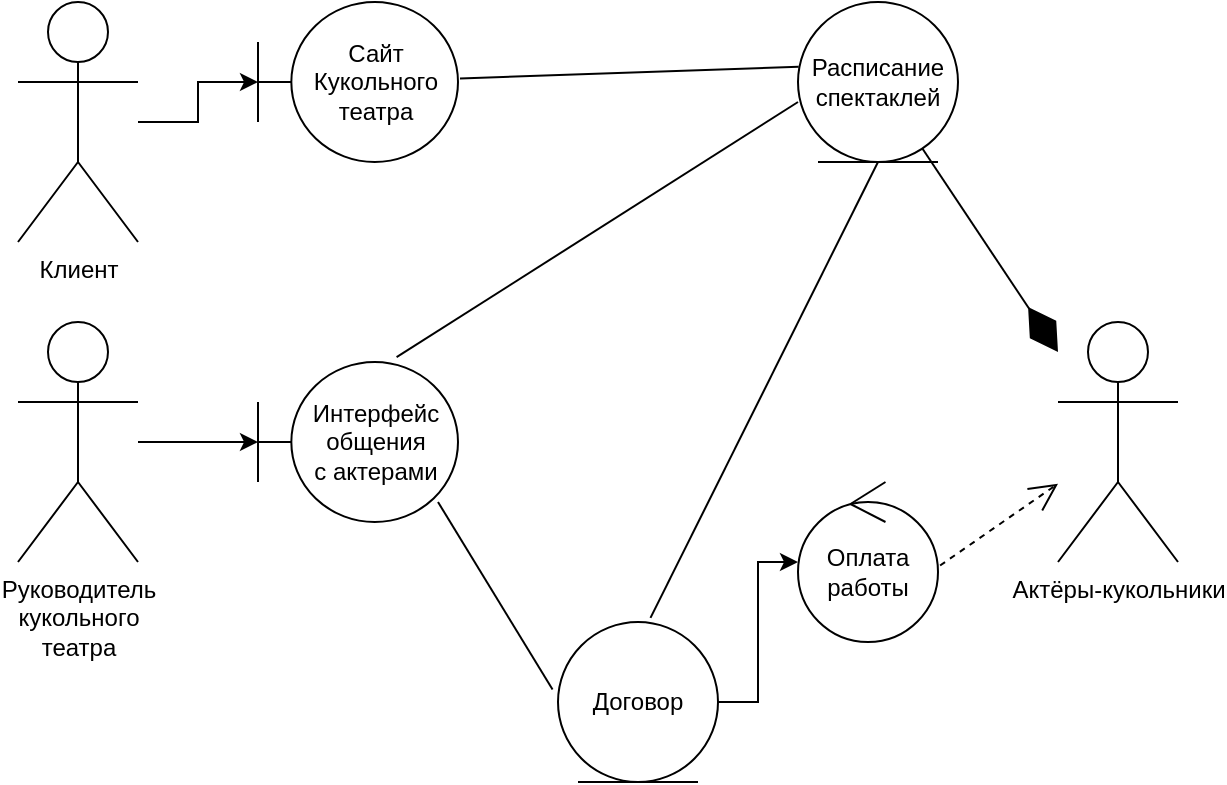 <mxfile version="21.0.2" type="github">
  <diagram name="Страница 1" id="kRCKT5H8Iu0QMhoPxr9F">
    <mxGraphModel dx="1430" dy="770" grid="1" gridSize="10" guides="1" tooltips="1" connect="1" arrows="1" fold="1" page="1" pageScale="1" pageWidth="827" pageHeight="1169" math="0" shadow="0">
      <root>
        <mxCell id="0" />
        <mxCell id="1" parent="0" />
        <mxCell id="oYJoJiECC2sfzW1jEDX5-9" value="" style="edgeStyle=orthogonalEdgeStyle;rounded=0;orthogonalLoop=1;jettySize=auto;html=1;" edge="1" parent="1" source="oYJoJiECC2sfzW1jEDX5-1" target="oYJoJiECC2sfzW1jEDX5-8">
          <mxGeometry relative="1" as="geometry" />
        </mxCell>
        <mxCell id="oYJoJiECC2sfzW1jEDX5-1" value="Руководитель&lt;br&gt;кукольного&lt;br&gt;театра" style="shape=umlActor;verticalLabelPosition=bottom;verticalAlign=top;html=1;outlineConnect=0;" vertex="1" parent="1">
          <mxGeometry x="40" y="320" width="60" height="120" as="geometry" />
        </mxCell>
        <mxCell id="oYJoJiECC2sfzW1jEDX5-2" value="Актёры-кукольники" style="shape=umlActor;verticalLabelPosition=bottom;verticalAlign=top;html=1;outlineConnect=0;" vertex="1" parent="1">
          <mxGeometry x="560" y="320" width="60" height="120" as="geometry" />
        </mxCell>
        <mxCell id="oYJoJiECC2sfzW1jEDX5-3" value="Расписание&lt;br&gt;спектаклей" style="ellipse;shape=umlEntity;whiteSpace=wrap;html=1;" vertex="1" parent="1">
          <mxGeometry x="430" y="160" width="80" height="80" as="geometry" />
        </mxCell>
        <mxCell id="oYJoJiECC2sfzW1jEDX5-4" value="" style="endArrow=diamondThin;endFill=1;endSize=24;html=1;rounded=0;" edge="1" parent="1" source="oYJoJiECC2sfzW1jEDX5-3" target="oYJoJiECC2sfzW1jEDX5-2">
          <mxGeometry width="160" relative="1" as="geometry">
            <mxPoint x="440" y="220" as="sourcePoint" />
            <mxPoint x="600" y="320" as="targetPoint" />
          </mxGeometry>
        </mxCell>
        <mxCell id="oYJoJiECC2sfzW1jEDX5-5" value="Оплата&lt;br&gt;работы" style="ellipse;shape=umlControl;whiteSpace=wrap;html=1;" vertex="1" parent="1">
          <mxGeometry x="430" y="400" width="70" height="80" as="geometry" />
        </mxCell>
        <mxCell id="oYJoJiECC2sfzW1jEDX5-8" value="Интерфейс&lt;br&gt;общения&lt;br&gt;с актерами" style="shape=umlBoundary;whiteSpace=wrap;html=1;" vertex="1" parent="1">
          <mxGeometry x="160" y="340" width="100" height="80" as="geometry" />
        </mxCell>
        <mxCell id="oYJoJiECC2sfzW1jEDX5-11" value="" style="endArrow=open;dashed=1;endFill=0;endSize=12;html=1;rounded=0;exitX=1.015;exitY=0.522;exitDx=0;exitDy=0;exitPerimeter=0;" edge="1" parent="1" source="oYJoJiECC2sfzW1jEDX5-5" target="oYJoJiECC2sfzW1jEDX5-2">
          <mxGeometry width="160" relative="1" as="geometry">
            <mxPoint x="390" y="540" as="sourcePoint" />
            <mxPoint x="550" y="540" as="targetPoint" />
          </mxGeometry>
        </mxCell>
        <mxCell id="oYJoJiECC2sfzW1jEDX5-12" value="" style="endArrow=none;html=1;rounded=0;entryX=0.9;entryY=0.875;entryDx=0;entryDy=0;entryPerimeter=0;exitX=-0.034;exitY=0.422;exitDx=0;exitDy=0;exitPerimeter=0;" edge="1" parent="1" source="oYJoJiECC2sfzW1jEDX5-19" target="oYJoJiECC2sfzW1jEDX5-8">
          <mxGeometry width="50" height="50" relative="1" as="geometry">
            <mxPoint x="230" y="490" as="sourcePoint" />
            <mxPoint x="280" y="440" as="targetPoint" />
          </mxGeometry>
        </mxCell>
        <mxCell id="oYJoJiECC2sfzW1jEDX5-13" value="" style="endArrow=none;html=1;rounded=0;entryX=0;entryY=0.625;entryDx=0;entryDy=0;entryPerimeter=0;exitX=0.693;exitY=-0.03;exitDx=0;exitDy=0;exitPerimeter=0;" edge="1" parent="1" source="oYJoJiECC2sfzW1jEDX5-8" target="oYJoJiECC2sfzW1jEDX5-3">
          <mxGeometry width="50" height="50" relative="1" as="geometry">
            <mxPoint x="230" y="320" as="sourcePoint" />
            <mxPoint x="280" y="270" as="targetPoint" />
          </mxGeometry>
        </mxCell>
        <mxCell id="oYJoJiECC2sfzW1jEDX5-15" value="Сайт&lt;br&gt;Кукольного&lt;br&gt;театра" style="shape=umlBoundary;whiteSpace=wrap;html=1;" vertex="1" parent="1">
          <mxGeometry x="160" y="160" width="100" height="80" as="geometry" />
        </mxCell>
        <mxCell id="oYJoJiECC2sfzW1jEDX5-17" value="" style="edgeStyle=orthogonalEdgeStyle;rounded=0;orthogonalLoop=1;jettySize=auto;html=1;" edge="1" parent="1" source="oYJoJiECC2sfzW1jEDX5-16" target="oYJoJiECC2sfzW1jEDX5-15">
          <mxGeometry relative="1" as="geometry" />
        </mxCell>
        <mxCell id="oYJoJiECC2sfzW1jEDX5-16" value="Клиент" style="shape=umlActor;verticalLabelPosition=bottom;verticalAlign=top;html=1;outlineConnect=0;" vertex="1" parent="1">
          <mxGeometry x="40" y="160" width="60" height="120" as="geometry" />
        </mxCell>
        <mxCell id="oYJoJiECC2sfzW1jEDX5-18" value="" style="endArrow=none;html=1;rounded=0;entryX=0.004;entryY=0.405;entryDx=0;entryDy=0;entryPerimeter=0;exitX=1.01;exitY=0.478;exitDx=0;exitDy=0;exitPerimeter=0;" edge="1" parent="1" source="oYJoJiECC2sfzW1jEDX5-15" target="oYJoJiECC2sfzW1jEDX5-3">
          <mxGeometry width="50" height="50" relative="1" as="geometry">
            <mxPoint x="270" y="200" as="sourcePoint" />
            <mxPoint x="360" y="175" as="targetPoint" />
          </mxGeometry>
        </mxCell>
        <mxCell id="oYJoJiECC2sfzW1jEDX5-21" value="" style="edgeStyle=orthogonalEdgeStyle;rounded=0;orthogonalLoop=1;jettySize=auto;html=1;" edge="1" parent="1" source="oYJoJiECC2sfzW1jEDX5-19" target="oYJoJiECC2sfzW1jEDX5-5">
          <mxGeometry relative="1" as="geometry" />
        </mxCell>
        <mxCell id="oYJoJiECC2sfzW1jEDX5-19" value="Договор" style="ellipse;shape=umlEntity;whiteSpace=wrap;html=1;" vertex="1" parent="1">
          <mxGeometry x="310" y="470" width="80" height="80" as="geometry" />
        </mxCell>
        <mxCell id="oYJoJiECC2sfzW1jEDX5-22" value="" style="endArrow=none;html=1;rounded=0;entryX=0.5;entryY=1;entryDx=0;entryDy=0;exitX=0.578;exitY=-0.026;exitDx=0;exitDy=0;exitPerimeter=0;" edge="1" parent="1" source="oYJoJiECC2sfzW1jEDX5-19" target="oYJoJiECC2sfzW1jEDX5-3">
          <mxGeometry width="50" height="50" relative="1" as="geometry">
            <mxPoint x="370" y="360" as="sourcePoint" />
            <mxPoint x="420" y="310" as="targetPoint" />
          </mxGeometry>
        </mxCell>
      </root>
    </mxGraphModel>
  </diagram>
</mxfile>
